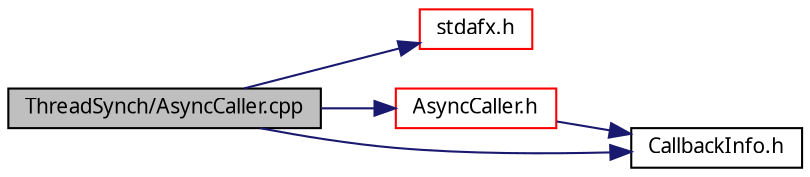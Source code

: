 digraph G
{
  edge [fontname="FreeSans.ttf",fontsize=10,labelfontname="FreeSans.ttf",labelfontsize=10];
  node [fontname="FreeSans.ttf",fontsize=10,shape=record];
  rankdir=LR;
  Node1 [label="ThreadSynch/AsyncCaller.cpp",height=0.2,width=0.4,color="black", fillcolor="grey75", style="filled" fontcolor="black"];
  Node1 -> Node2 [color="midnightblue",fontsize=10,style="solid",fontname="FreeSans.ttf"];
  Node2 [label="stdafx.h",height=0.2,width=0.4,color="red", fillcolor="white", style="filled",URL="$stdafx_8h.html"];
  Node1 -> Node3 [color="midnightblue",fontsize=10,style="solid",fontname="FreeSans.ttf"];
  Node3 [label="AsyncCaller.h",height=0.2,width=0.4,color="red", fillcolor="white", style="filled",URL="$_async_caller_8h.html"];
  Node3 -> Node4 [color="midnightblue",fontsize=10,style="solid",fontname="FreeSans.ttf"];
  Node4 [label="CallbackInfo.h",height=0.2,width=0.4,color="black", fillcolor="white", style="filled",URL="$_callback_info_8h.html"];
  Node1 -> Node4 [color="midnightblue",fontsize=10,style="solid",fontname="FreeSans.ttf"];
}
